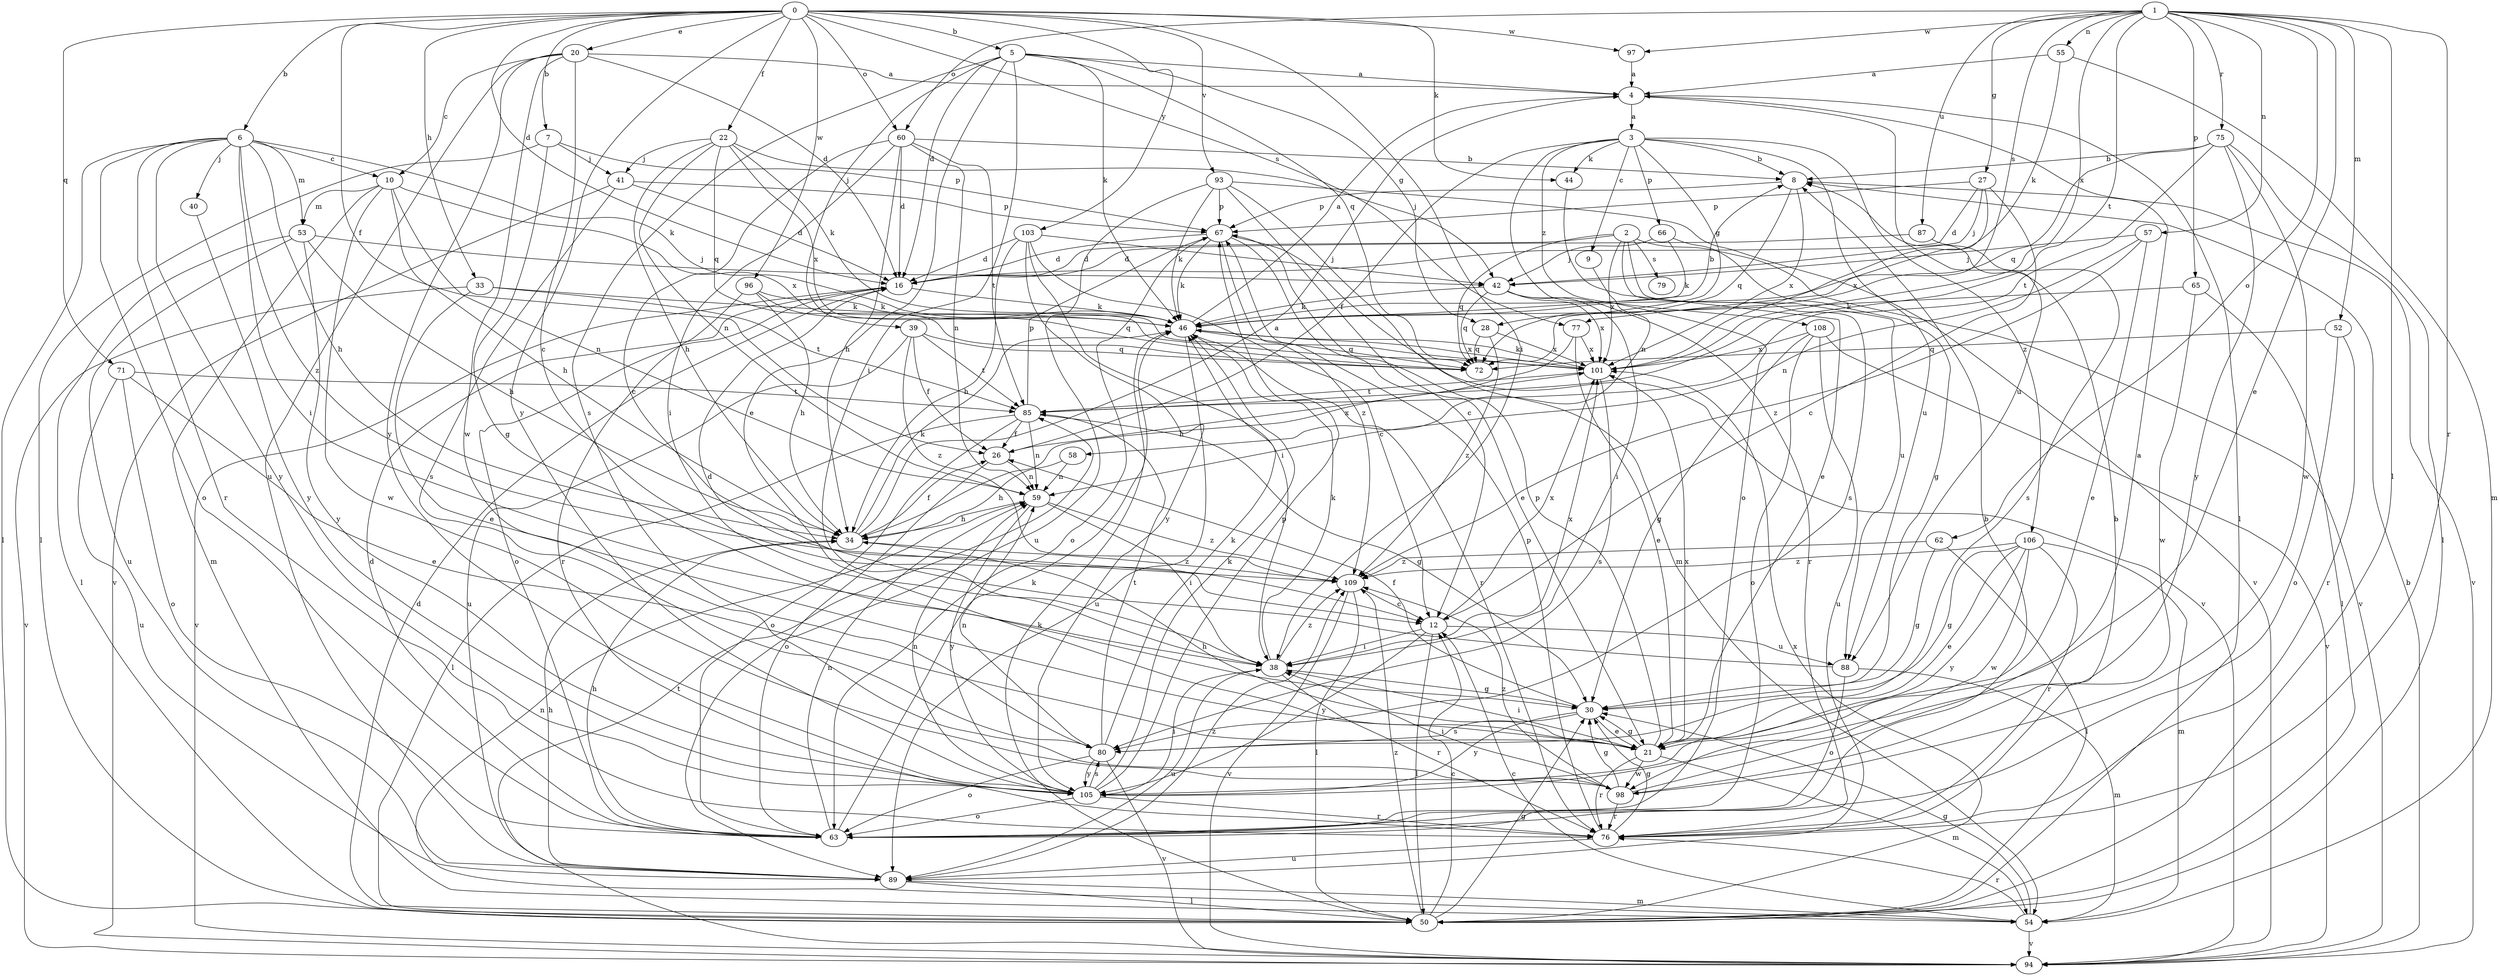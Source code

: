 strict digraph  {
0;
1;
2;
3;
4;
5;
6;
7;
8;
9;
10;
12;
16;
20;
21;
22;
26;
27;
28;
30;
33;
34;
38;
39;
40;
41;
42;
44;
46;
50;
52;
53;
54;
55;
57;
58;
59;
60;
62;
63;
65;
66;
67;
71;
72;
75;
76;
77;
79;
80;
85;
87;
88;
89;
93;
94;
96;
97;
98;
101;
103;
105;
106;
108;
109;
0 -> 5  [label=b];
0 -> 6  [label=b];
0 -> 7  [label=b];
0 -> 16  [label=d];
0 -> 20  [label=e];
0 -> 22  [label=f];
0 -> 26  [label=f];
0 -> 33  [label=h];
0 -> 38  [label=i];
0 -> 44  [label=k];
0 -> 60  [label=o];
0 -> 71  [label=q];
0 -> 77  [label=s];
0 -> 93  [label=v];
0 -> 96  [label=w];
0 -> 97  [label=w];
0 -> 103  [label=y];
0 -> 105  [label=y];
1 -> 21  [label=e];
1 -> 27  [label=g];
1 -> 50  [label=l];
1 -> 52  [label=m];
1 -> 55  [label=n];
1 -> 57  [label=n];
1 -> 60  [label=o];
1 -> 62  [label=o];
1 -> 65  [label=p];
1 -> 75  [label=r];
1 -> 76  [label=r];
1 -> 77  [label=s];
1 -> 85  [label=t];
1 -> 87  [label=u];
1 -> 97  [label=w];
1 -> 101  [label=x];
2 -> 16  [label=d];
2 -> 72  [label=q];
2 -> 79  [label=s];
2 -> 80  [label=s];
2 -> 88  [label=u];
2 -> 94  [label=v];
2 -> 101  [label=x];
3 -> 8  [label=b];
3 -> 9  [label=c];
3 -> 26  [label=f];
3 -> 28  [label=g];
3 -> 44  [label=k];
3 -> 63  [label=o];
3 -> 66  [label=p];
3 -> 88  [label=u];
3 -> 106  [label=z];
3 -> 108  [label=z];
4 -> 3  [label=a];
4 -> 50  [label=l];
4 -> 88  [label=u];
5 -> 4  [label=a];
5 -> 16  [label=d];
5 -> 21  [label=e];
5 -> 28  [label=g];
5 -> 38  [label=i];
5 -> 39  [label=j];
5 -> 46  [label=k];
5 -> 72  [label=q];
5 -> 80  [label=s];
6 -> 10  [label=c];
6 -> 34  [label=h];
6 -> 38  [label=i];
6 -> 40  [label=j];
6 -> 46  [label=k];
6 -> 50  [label=l];
6 -> 53  [label=m];
6 -> 63  [label=o];
6 -> 76  [label=r];
6 -> 105  [label=y];
6 -> 109  [label=z];
7 -> 30  [label=g];
7 -> 41  [label=j];
7 -> 50  [label=l];
7 -> 67  [label=p];
8 -> 67  [label=p];
8 -> 72  [label=q];
8 -> 94  [label=v];
8 -> 101  [label=x];
9 -> 58  [label=n];
10 -> 34  [label=h];
10 -> 53  [label=m];
10 -> 54  [label=m];
10 -> 59  [label=n];
10 -> 98  [label=w];
10 -> 101  [label=x];
12 -> 38  [label=i];
12 -> 50  [label=l];
12 -> 88  [label=u];
12 -> 101  [label=x];
12 -> 105  [label=y];
16 -> 46  [label=k];
16 -> 63  [label=o];
16 -> 94  [label=v];
20 -> 4  [label=a];
20 -> 10  [label=c];
20 -> 12  [label=c];
20 -> 16  [label=d];
20 -> 89  [label=u];
20 -> 98  [label=w];
20 -> 105  [label=y];
21 -> 30  [label=g];
21 -> 34  [label=h];
21 -> 38  [label=i];
21 -> 54  [label=m];
21 -> 67  [label=p];
21 -> 76  [label=r];
21 -> 98  [label=w];
21 -> 101  [label=x];
22 -> 34  [label=h];
22 -> 41  [label=j];
22 -> 42  [label=j];
22 -> 46  [label=k];
22 -> 59  [label=n];
22 -> 72  [label=q];
22 -> 101  [label=x];
26 -> 59  [label=n];
26 -> 63  [label=o];
26 -> 101  [label=x];
27 -> 12  [label=c];
27 -> 16  [label=d];
27 -> 42  [label=j];
27 -> 67  [label=p];
27 -> 101  [label=x];
28 -> 72  [label=q];
28 -> 101  [label=x];
28 -> 109  [label=z];
30 -> 21  [label=e];
30 -> 26  [label=f];
30 -> 80  [label=s];
30 -> 105  [label=y];
33 -> 21  [label=e];
33 -> 46  [label=k];
33 -> 85  [label=t];
33 -> 94  [label=v];
34 -> 4  [label=a];
34 -> 26  [label=f];
34 -> 46  [label=k];
34 -> 109  [label=z];
38 -> 30  [label=g];
38 -> 46  [label=k];
38 -> 76  [label=r];
38 -> 89  [label=u];
38 -> 101  [label=x];
38 -> 109  [label=z];
39 -> 26  [label=f];
39 -> 72  [label=q];
39 -> 85  [label=t];
39 -> 89  [label=u];
39 -> 109  [label=z];
40 -> 105  [label=y];
41 -> 16  [label=d];
41 -> 67  [label=p];
41 -> 80  [label=s];
41 -> 94  [label=v];
42 -> 38  [label=i];
42 -> 46  [label=k];
42 -> 72  [label=q];
42 -> 76  [label=r];
42 -> 101  [label=x];
44 -> 21  [label=e];
46 -> 4  [label=a];
46 -> 8  [label=b];
46 -> 72  [label=q];
46 -> 76  [label=r];
46 -> 89  [label=u];
46 -> 101  [label=x];
50 -> 12  [label=c];
50 -> 16  [label=d];
50 -> 30  [label=g];
50 -> 46  [label=k];
50 -> 101  [label=x];
50 -> 109  [label=z];
52 -> 63  [label=o];
52 -> 72  [label=q];
52 -> 76  [label=r];
53 -> 34  [label=h];
53 -> 42  [label=j];
53 -> 50  [label=l];
53 -> 89  [label=u];
53 -> 105  [label=y];
54 -> 12  [label=c];
54 -> 30  [label=g];
54 -> 59  [label=n];
54 -> 76  [label=r];
54 -> 94  [label=v];
55 -> 4  [label=a];
55 -> 46  [label=k];
55 -> 54  [label=m];
57 -> 21  [label=e];
57 -> 42  [label=j];
57 -> 59  [label=n];
57 -> 109  [label=z];
58 -> 34  [label=h];
58 -> 59  [label=n];
59 -> 34  [label=h];
59 -> 38  [label=i];
59 -> 105  [label=y];
59 -> 109  [label=z];
60 -> 8  [label=b];
60 -> 12  [label=c];
60 -> 16  [label=d];
60 -> 34  [label=h];
60 -> 38  [label=i];
60 -> 59  [label=n];
60 -> 85  [label=t];
62 -> 30  [label=g];
62 -> 50  [label=l];
62 -> 109  [label=z];
63 -> 8  [label=b];
63 -> 16  [label=d];
63 -> 34  [label=h];
63 -> 46  [label=k];
63 -> 59  [label=n];
65 -> 46  [label=k];
65 -> 50  [label=l];
65 -> 98  [label=w];
66 -> 30  [label=g];
66 -> 42  [label=j];
66 -> 46  [label=k];
67 -> 16  [label=d];
67 -> 21  [label=e];
67 -> 46  [label=k];
67 -> 63  [label=o];
67 -> 94  [label=v];
67 -> 109  [label=z];
71 -> 21  [label=e];
71 -> 63  [label=o];
71 -> 85  [label=t];
71 -> 89  [label=u];
75 -> 8  [label=b];
75 -> 50  [label=l];
75 -> 72  [label=q];
75 -> 85  [label=t];
75 -> 98  [label=w];
75 -> 105  [label=y];
76 -> 8  [label=b];
76 -> 30  [label=g];
76 -> 67  [label=p];
76 -> 89  [label=u];
77 -> 21  [label=e];
77 -> 34  [label=h];
77 -> 101  [label=x];
80 -> 46  [label=k];
80 -> 59  [label=n];
80 -> 63  [label=o];
80 -> 85  [label=t];
80 -> 94  [label=v];
80 -> 105  [label=y];
85 -> 26  [label=f];
85 -> 30  [label=g];
85 -> 50  [label=l];
85 -> 59  [label=n];
85 -> 63  [label=o];
85 -> 67  [label=p];
87 -> 16  [label=d];
87 -> 80  [label=s];
88 -> 16  [label=d];
88 -> 54  [label=m];
88 -> 63  [label=o];
89 -> 34  [label=h];
89 -> 50  [label=l];
89 -> 54  [label=m];
89 -> 109  [label=z];
93 -> 12  [label=c];
93 -> 46  [label=k];
93 -> 54  [label=m];
93 -> 67  [label=p];
93 -> 89  [label=u];
93 -> 94  [label=v];
94 -> 8  [label=b];
94 -> 85  [label=t];
96 -> 34  [label=h];
96 -> 46  [label=k];
96 -> 72  [label=q];
96 -> 76  [label=r];
97 -> 4  [label=a];
98 -> 4  [label=a];
98 -> 30  [label=g];
98 -> 38  [label=i];
98 -> 76  [label=r];
98 -> 109  [label=z];
101 -> 46  [label=k];
101 -> 80  [label=s];
101 -> 85  [label=t];
103 -> 12  [label=c];
103 -> 16  [label=d];
103 -> 34  [label=h];
103 -> 38  [label=i];
103 -> 42  [label=j];
103 -> 105  [label=y];
105 -> 38  [label=i];
105 -> 46  [label=k];
105 -> 59  [label=n];
105 -> 63  [label=o];
105 -> 67  [label=p];
105 -> 76  [label=r];
105 -> 80  [label=s];
106 -> 21  [label=e];
106 -> 30  [label=g];
106 -> 54  [label=m];
106 -> 76  [label=r];
106 -> 98  [label=w];
106 -> 105  [label=y];
106 -> 109  [label=z];
108 -> 30  [label=g];
108 -> 63  [label=o];
108 -> 89  [label=u];
108 -> 94  [label=v];
108 -> 101  [label=x];
109 -> 12  [label=c];
109 -> 50  [label=l];
109 -> 94  [label=v];
}
